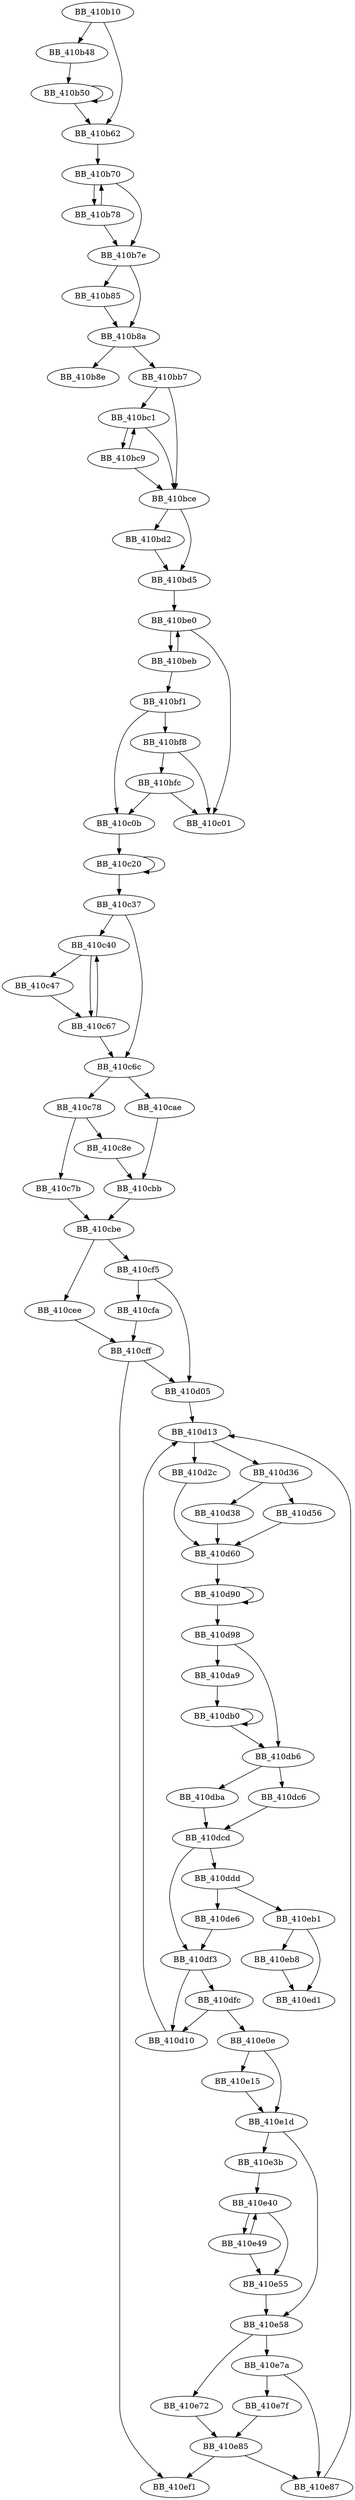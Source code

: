 DiGraph sub_410B10{
BB_410b10->BB_410b48
BB_410b10->BB_410b62
BB_410b48->BB_410b50
BB_410b50->BB_410b50
BB_410b50->BB_410b62
BB_410b62->BB_410b70
BB_410b70->BB_410b78
BB_410b70->BB_410b7e
BB_410b78->BB_410b70
BB_410b78->BB_410b7e
BB_410b7e->BB_410b85
BB_410b7e->BB_410b8a
BB_410b85->BB_410b8a
BB_410b8a->BB_410b8e
BB_410b8a->BB_410bb7
BB_410bb7->BB_410bc1
BB_410bb7->BB_410bce
BB_410bc1->BB_410bc9
BB_410bc1->BB_410bce
BB_410bc9->BB_410bc1
BB_410bc9->BB_410bce
BB_410bce->BB_410bd2
BB_410bce->BB_410bd5
BB_410bd2->BB_410bd5
BB_410bd5->BB_410be0
BB_410be0->BB_410beb
BB_410be0->BB_410c01
BB_410beb->BB_410be0
BB_410beb->BB_410bf1
BB_410bf1->BB_410bf8
BB_410bf1->BB_410c0b
BB_410bf8->BB_410bfc
BB_410bf8->BB_410c01
BB_410bfc->BB_410c01
BB_410bfc->BB_410c0b
BB_410c0b->BB_410c20
BB_410c20->BB_410c20
BB_410c20->BB_410c37
BB_410c37->BB_410c40
BB_410c37->BB_410c6c
BB_410c40->BB_410c47
BB_410c40->BB_410c67
BB_410c47->BB_410c67
BB_410c67->BB_410c40
BB_410c67->BB_410c6c
BB_410c6c->BB_410c78
BB_410c6c->BB_410cae
BB_410c78->BB_410c7b
BB_410c78->BB_410c8e
BB_410c7b->BB_410cbe
BB_410c8e->BB_410cbb
BB_410cae->BB_410cbb
BB_410cbb->BB_410cbe
BB_410cbe->BB_410cee
BB_410cbe->BB_410cf5
BB_410cee->BB_410cff
BB_410cf5->BB_410cfa
BB_410cf5->BB_410d05
BB_410cfa->BB_410cff
BB_410cff->BB_410d05
BB_410cff->BB_410ef1
BB_410d05->BB_410d13
BB_410d10->BB_410d13
BB_410d13->BB_410d2c
BB_410d13->BB_410d36
BB_410d2c->BB_410d60
BB_410d36->BB_410d38
BB_410d36->BB_410d56
BB_410d38->BB_410d60
BB_410d56->BB_410d60
BB_410d60->BB_410d90
BB_410d90->BB_410d90
BB_410d90->BB_410d98
BB_410d98->BB_410da9
BB_410d98->BB_410db6
BB_410da9->BB_410db0
BB_410db0->BB_410db0
BB_410db0->BB_410db6
BB_410db6->BB_410dba
BB_410db6->BB_410dc6
BB_410dba->BB_410dcd
BB_410dc6->BB_410dcd
BB_410dcd->BB_410ddd
BB_410dcd->BB_410df3
BB_410ddd->BB_410de6
BB_410ddd->BB_410eb1
BB_410de6->BB_410df3
BB_410df3->BB_410d10
BB_410df3->BB_410dfc
BB_410dfc->BB_410d10
BB_410dfc->BB_410e0e
BB_410e0e->BB_410e15
BB_410e0e->BB_410e1d
BB_410e15->BB_410e1d
BB_410e1d->BB_410e3b
BB_410e1d->BB_410e58
BB_410e3b->BB_410e40
BB_410e40->BB_410e49
BB_410e40->BB_410e55
BB_410e49->BB_410e40
BB_410e49->BB_410e55
BB_410e55->BB_410e58
BB_410e58->BB_410e72
BB_410e58->BB_410e7a
BB_410e72->BB_410e85
BB_410e7a->BB_410e7f
BB_410e7a->BB_410e87
BB_410e7f->BB_410e85
BB_410e85->BB_410e87
BB_410e85->BB_410ef1
BB_410e87->BB_410d13
BB_410eb1->BB_410eb8
BB_410eb1->BB_410ed1
BB_410eb8->BB_410ed1
}
